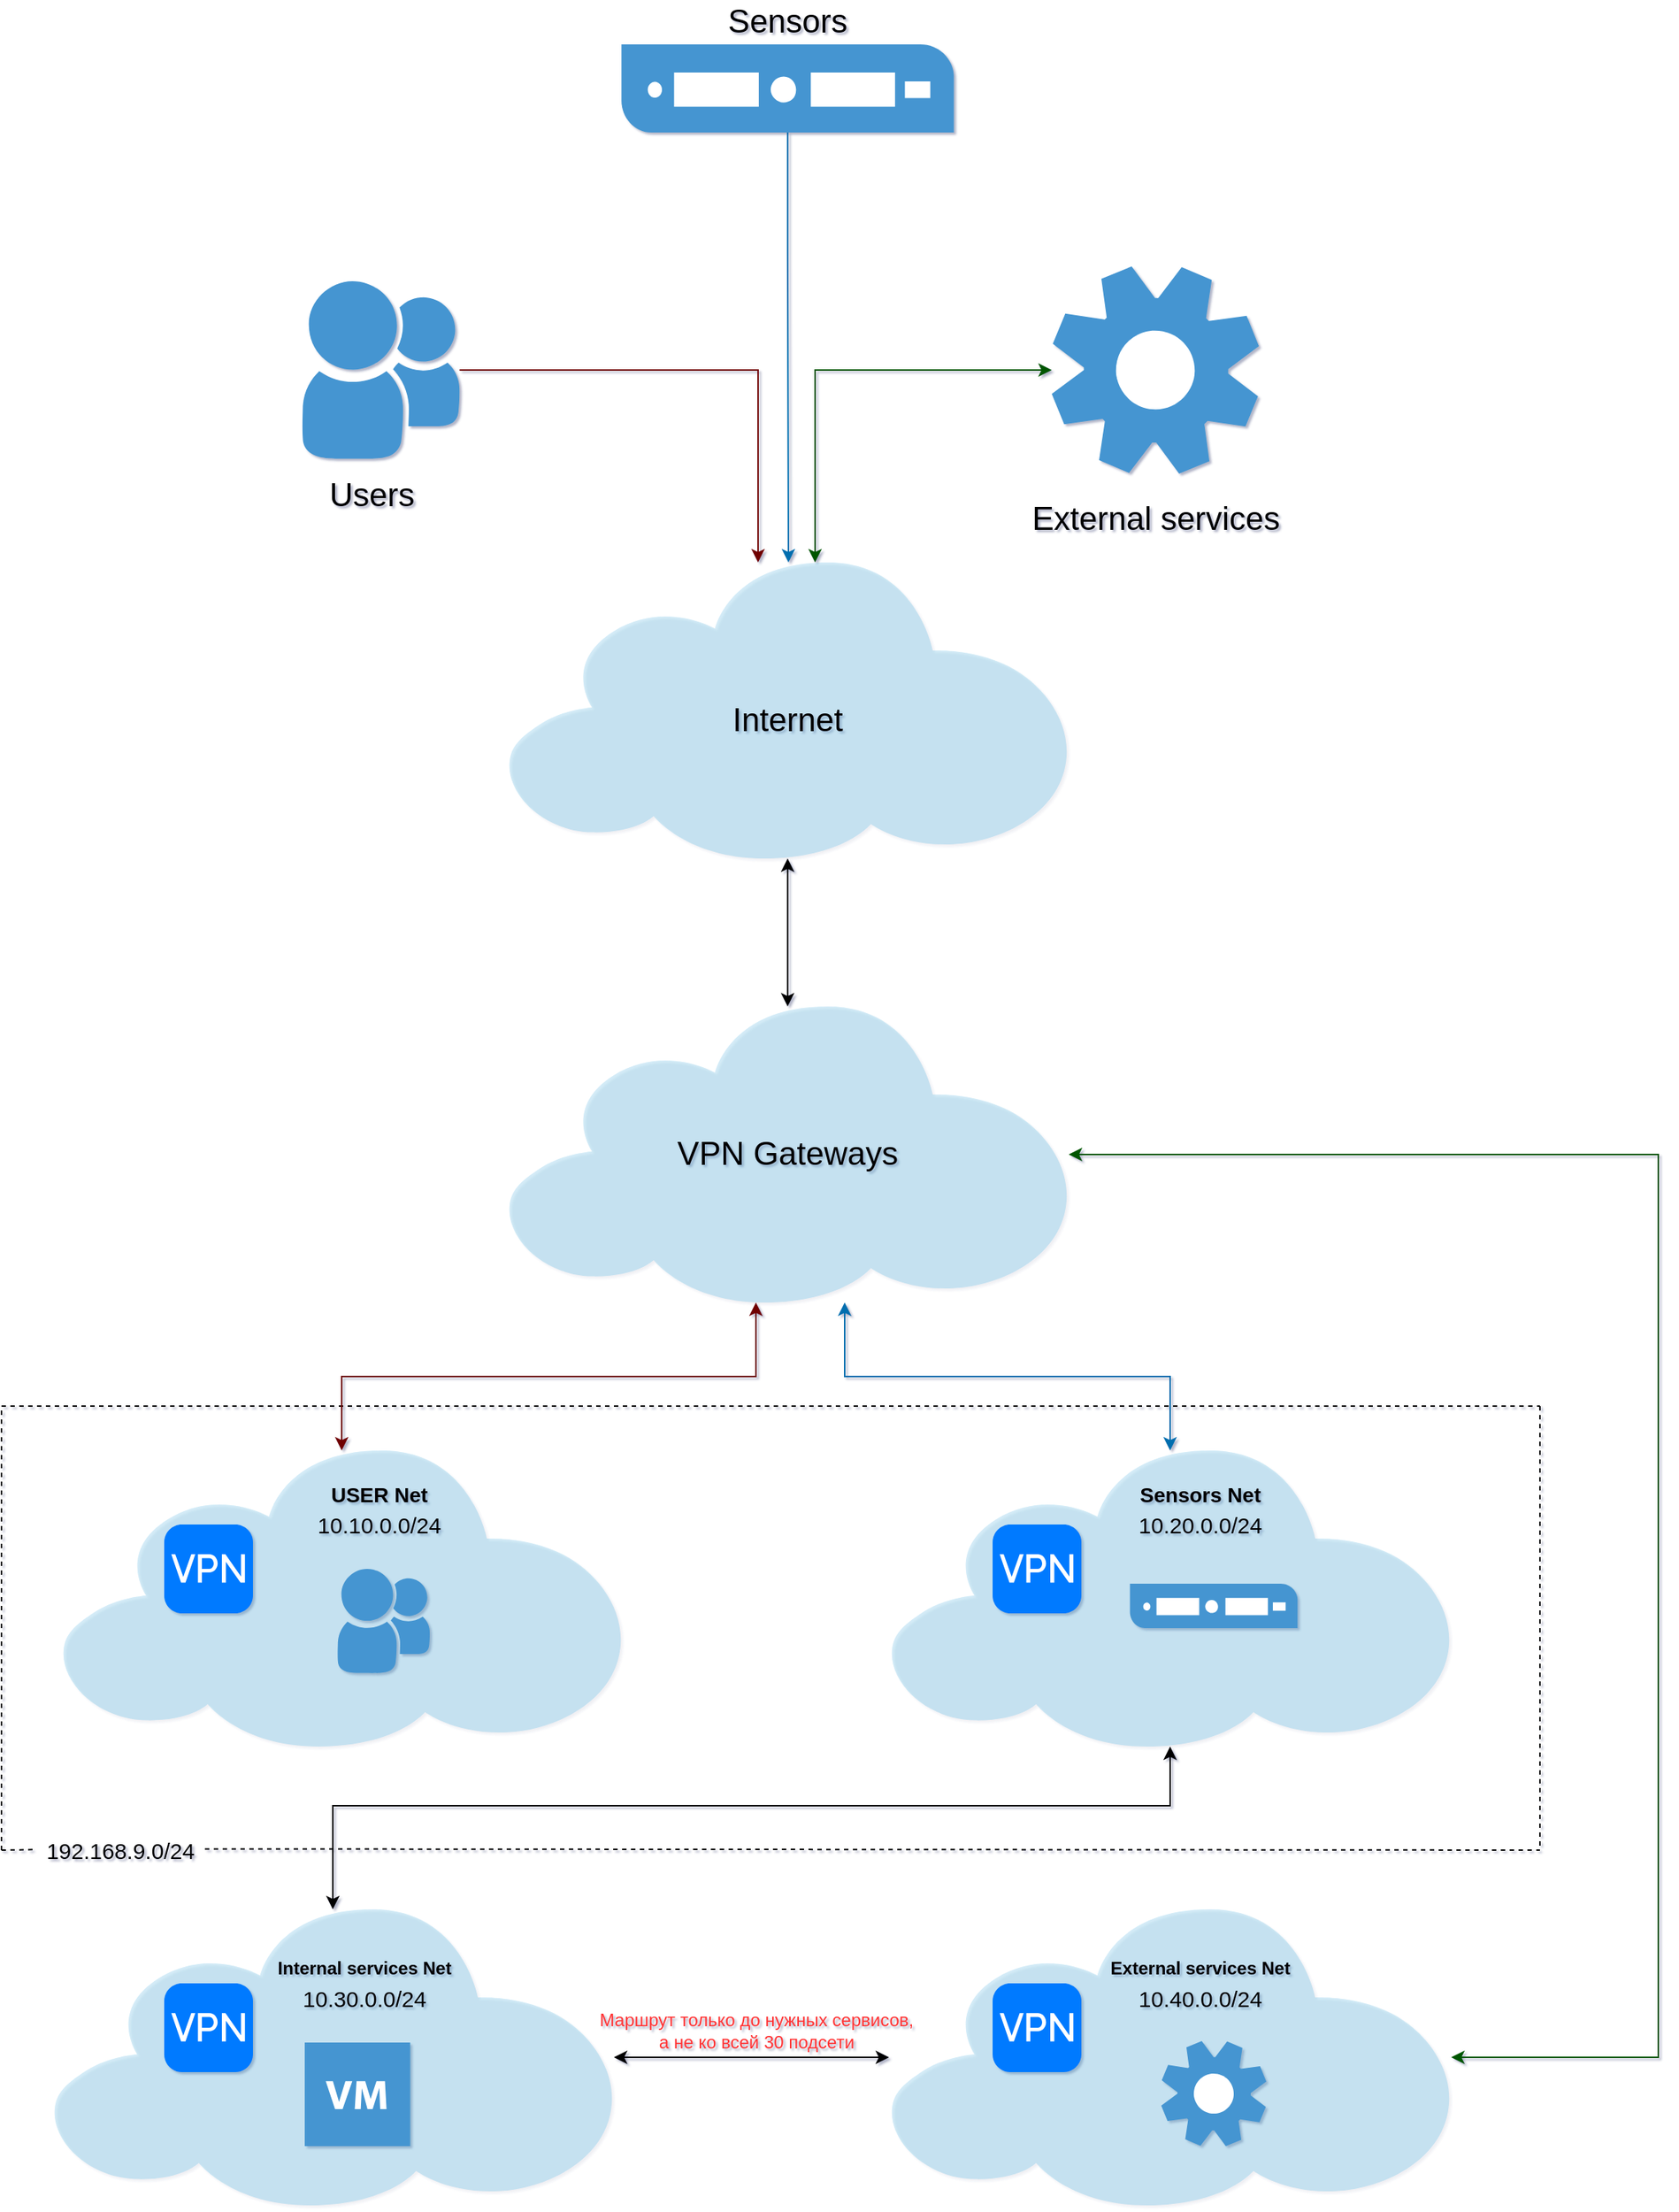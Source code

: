 <mxfile version="14.3.2" type="github">
  <diagram id="MDXJFjJfNh9OXjP4r4t9" name="Page-1">
    <mxGraphModel dx="2844" dy="2782" grid="0" gridSize="10" guides="1" tooltips="1" connect="1" arrows="1" fold="1" page="0" pageScale="1" pageWidth="827" pageHeight="1169" background="#FFFFFF" math="0" shadow="1">
      <root>
        <mxCell id="0" />
        <mxCell id="1" parent="0" />
        <mxCell id="HdkyvseI2gNJO4S1q-cR-1" value="" style="shadow=0;dashed=0;html=1;strokeColor=none;fillColor=#4495D1;labelPosition=center;verticalLabelPosition=bottom;verticalAlign=top;align=center;outlineConnect=0;shape=mxgraph.veeam.2d.cloud;" parent="1" vertex="1">
          <mxGeometry x="40" y="30" width="380" height="200" as="geometry" />
        </mxCell>
        <mxCell id="HdkyvseI2gNJO4S1q-cR-3" value="USER Net" style="text;html=1;align=center;verticalAlign=middle;resizable=0;points=[];autosize=1;strokeWidth=1;fontStyle=1;fontSize=14;" parent="1" vertex="1">
          <mxGeometry x="214.57" y="50" width="80" height="20" as="geometry" />
        </mxCell>
        <mxCell id="HdkyvseI2gNJO4S1q-cR-4" value="" style="shadow=0;dashed=0;html=1;strokeColor=none;fillColor=#4495D1;labelPosition=center;verticalLabelPosition=bottom;verticalAlign=top;align=center;outlineConnect=0;shape=mxgraph.veeam.2d.cloud;" parent="1" vertex="1">
          <mxGeometry x="600" y="30" width="380" height="200" as="geometry" />
        </mxCell>
        <mxCell id="HdkyvseI2gNJO4S1q-cR-5" value="" style="shadow=0;dashed=0;html=1;strokeColor=none;fillColor=#4495D1;labelPosition=center;verticalLabelPosition=bottom;verticalAlign=top;align=center;outlineConnect=0;shape=mxgraph.veeam.2d.cloud;" parent="1" vertex="1">
          <mxGeometry x="600" y="340" width="380" height="200" as="geometry" />
        </mxCell>
        <mxCell id="HdkyvseI2gNJO4S1q-cR-37" style="edgeStyle=orthogonalEdgeStyle;rounded=0;orthogonalLoop=1;jettySize=auto;html=1;strokeColor=#000000;startArrow=classic;startFill=1;" parent="1" source="HdkyvseI2gNJO4S1q-cR-6" target="HdkyvseI2gNJO4S1q-cR-4" edge="1">
          <mxGeometry relative="1" as="geometry">
            <Array as="points">
              <mxPoint x="224" y="270" />
              <mxPoint x="790" y="270" />
            </Array>
          </mxGeometry>
        </mxCell>
        <mxCell id="HdkyvseI2gNJO4S1q-cR-47" style="edgeStyle=orthogonalEdgeStyle;rounded=0;orthogonalLoop=1;jettySize=auto;html=1;startArrow=classic;startFill=1;strokeColor=#000000;fontSize=22;" parent="1" source="HdkyvseI2gNJO4S1q-cR-6" target="HdkyvseI2gNJO4S1q-cR-5" edge="1">
          <mxGeometry relative="1" as="geometry" />
        </mxCell>
        <mxCell id="HdkyvseI2gNJO4S1q-cR-6" value="" style="shadow=0;dashed=0;html=1;strokeColor=none;fillColor=#4495D1;labelPosition=center;verticalLabelPosition=bottom;verticalAlign=top;align=center;outlineConnect=0;shape=mxgraph.veeam.2d.cloud;" parent="1" vertex="1">
          <mxGeometry x="34" y="340" width="380" height="200" as="geometry" />
        </mxCell>
        <mxCell id="HdkyvseI2gNJO4S1q-cR-9" value="" style="html=1;strokeWidth=1;shadow=0;dashed=0;shape=mxgraph.ios7.misc.vpn;fillColor=#007AFF;strokeColor=none;buttonText=;strokeColor2=#222222;fontColor=#222222;fontSize=8;verticalLabelPosition=bottom;verticalAlign=top;align=center;" parent="1" vertex="1">
          <mxGeometry x="110" y="80" width="60" height="60" as="geometry" />
        </mxCell>
        <mxCell id="HdkyvseI2gNJO4S1q-cR-10" value="" style="html=1;strokeWidth=1;shadow=0;dashed=0;shape=mxgraph.ios7.misc.vpn;fillColor=#007AFF;strokeColor=none;buttonText=;strokeColor2=#222222;fontColor=#222222;fontSize=8;verticalLabelPosition=bottom;verticalAlign=top;align=center;" parent="1" vertex="1">
          <mxGeometry x="670" y="80" width="60" height="60" as="geometry" />
        </mxCell>
        <mxCell id="HdkyvseI2gNJO4S1q-cR-11" value="" style="html=1;strokeWidth=1;shadow=0;dashed=0;shape=mxgraph.ios7.misc.vpn;fillColor=#007AFF;strokeColor=none;buttonText=;strokeColor2=#222222;fontColor=#222222;fontSize=8;verticalLabelPosition=bottom;verticalAlign=top;align=center;" parent="1" vertex="1">
          <mxGeometry x="670" y="390" width="60" height="60" as="geometry" />
        </mxCell>
        <mxCell id="HdkyvseI2gNJO4S1q-cR-12" value="" style="html=1;strokeWidth=1;shadow=0;dashed=0;shape=mxgraph.ios7.misc.vpn;fillColor=#007AFF;strokeColor=none;buttonText=;strokeColor2=#222222;fontColor=#222222;fontSize=8;verticalLabelPosition=bottom;verticalAlign=top;align=center;" parent="1" vertex="1">
          <mxGeometry x="110" y="390" width="60" height="60" as="geometry" />
        </mxCell>
        <mxCell id="HdkyvseI2gNJO4S1q-cR-14" value="" style="shadow=0;dashed=0;html=1;strokeColor=none;fillColor=#4495D1;labelPosition=center;verticalLabelPosition=bottom;verticalAlign=top;align=center;outlineConnect=0;shape=mxgraph.veeam.2d.group;" parent="1" vertex="1">
          <mxGeometry x="227.1" y="110" width="62.47" height="70.4" as="geometry" />
        </mxCell>
        <mxCell id="HdkyvseI2gNJO4S1q-cR-15" value="" style="shadow=0;dashed=0;html=1;strokeColor=none;fillColor=#4495D1;labelPosition=center;verticalLabelPosition=bottom;verticalAlign=top;align=center;outlineConnect=0;shape=mxgraph.veeam.2d.virtual_machine;" parent="1" vertex="1">
          <mxGeometry x="205" y="430" width="71.27" height="70" as="geometry" />
        </mxCell>
        <mxCell id="HdkyvseI2gNJO4S1q-cR-16" value="10.10.0.0/24" style="text;html=1;align=center;verticalAlign=middle;resizable=0;points=[];autosize=1;fontSize=15;" parent="1" vertex="1">
          <mxGeometry x="204.57" y="70" width="100" height="20" as="geometry" />
        </mxCell>
        <mxCell id="HdkyvseI2gNJO4S1q-cR-17" value="Sensors Net" style="text;html=1;align=center;verticalAlign=middle;resizable=0;points=[];autosize=1;fontStyle=1;fontSize=14;" parent="1" vertex="1">
          <mxGeometry x="760.0" y="50" width="100" height="20" as="geometry" />
        </mxCell>
        <mxCell id="HdkyvseI2gNJO4S1q-cR-18" value="10.20.0.0/24" style="text;html=1;align=center;verticalAlign=middle;resizable=0;points=[];autosize=1;fontSize=15;" parent="1" vertex="1">
          <mxGeometry x="760" y="70" width="100" height="20" as="geometry" />
        </mxCell>
        <mxCell id="HdkyvseI2gNJO4S1q-cR-19" value="External services Net" style="text;html=1;align=center;verticalAlign=middle;resizable=0;points=[];autosize=1;fontStyle=1;fontSize=12;" parent="1" vertex="1">
          <mxGeometry x="740.0" y="370" width="140" height="20" as="geometry" />
        </mxCell>
        <mxCell id="HdkyvseI2gNJO4S1q-cR-20" value="10.40.0.0/24" style="text;html=1;align=center;verticalAlign=middle;resizable=0;points=[];autosize=1;fontSize=15;" parent="1" vertex="1">
          <mxGeometry x="760" y="390" width="100" height="20" as="geometry" />
        </mxCell>
        <mxCell id="HdkyvseI2gNJO4S1q-cR-21" value="Internal services Net" style="text;html=1;align=center;verticalAlign=middle;resizable=0;points=[];autosize=1;fontStyle=1" parent="1" vertex="1">
          <mxGeometry x="180.0" y="370" width="130" height="20" as="geometry" />
        </mxCell>
        <mxCell id="HdkyvseI2gNJO4S1q-cR-22" value="10.30.0.0/24" style="text;html=1;align=center;verticalAlign=middle;resizable=0;points=[];autosize=1;fontSize=15;" parent="1" vertex="1">
          <mxGeometry x="195" y="390" width="100" height="20" as="geometry" />
        </mxCell>
        <mxCell id="HdkyvseI2gNJO4S1q-cR-23" value="" style="endArrow=none;dashed=1;html=1;" parent="1" edge="1">
          <mxGeometry width="50" height="50" relative="1" as="geometry">
            <mxPoint as="sourcePoint" />
            <mxPoint x="1040" as="targetPoint" />
          </mxGeometry>
        </mxCell>
        <mxCell id="HdkyvseI2gNJO4S1q-cR-24" value="" style="endArrow=none;dashed=1;html=1;" parent="1" edge="1">
          <mxGeometry width="50" height="50" relative="1" as="geometry">
            <mxPoint x="1040" as="sourcePoint" />
            <mxPoint x="1040" y="300" as="targetPoint" />
          </mxGeometry>
        </mxCell>
        <mxCell id="HdkyvseI2gNJO4S1q-cR-25" value="" style="endArrow=none;dashed=1;html=1;exitX=1.023;exitY=0.46;exitDx=0;exitDy=0;exitPerimeter=0;" parent="1" source="HdkyvseI2gNJO4S1q-cR-30" edge="1">
          <mxGeometry width="50" height="50" relative="1" as="geometry">
            <mxPoint x="520" y="300" as="sourcePoint" />
            <mxPoint x="1040" y="300" as="targetPoint" />
          </mxGeometry>
        </mxCell>
        <mxCell id="HdkyvseI2gNJO4S1q-cR-28" value="" style="endArrow=none;dashed=1;html=1;" parent="1" edge="1">
          <mxGeometry width="50" height="50" relative="1" as="geometry">
            <mxPoint y="300" as="sourcePoint" />
            <mxPoint as="targetPoint" />
          </mxGeometry>
        </mxCell>
        <mxCell id="HdkyvseI2gNJO4S1q-cR-30" value="192.168.9.0/24" style="text;html=1;align=center;verticalAlign=middle;resizable=0;points=[];autosize=1;fontSize=15;" parent="1" vertex="1">
          <mxGeometry x="25" y="290" width="110" height="20" as="geometry" />
        </mxCell>
        <mxCell id="HdkyvseI2gNJO4S1q-cR-32" value="" style="endArrow=none;dashed=1;html=1;entryX=-0.025;entryY=0.483;entryDx=0;entryDy=0;entryPerimeter=0;" parent="1" target="HdkyvseI2gNJO4S1q-cR-30" edge="1">
          <mxGeometry width="50" height="50" relative="1" as="geometry">
            <mxPoint y="300" as="sourcePoint" />
            <mxPoint x="430" y="300" as="targetPoint" />
          </mxGeometry>
        </mxCell>
        <mxCell id="HdkyvseI2gNJO4S1q-cR-35" value="" style="shadow=0;dashed=0;html=1;strokeColor=none;fillColor=#4495D1;labelPosition=center;verticalLabelPosition=bottom;verticalAlign=top;align=center;outlineConnect=0;shape=mxgraph.veeam.2d.service;" parent="1" vertex="1">
          <mxGeometry x="784" y="429" width="71" height="71" as="geometry" />
        </mxCell>
        <mxCell id="HdkyvseI2gNJO4S1q-cR-38" value="" style="shadow=0;dashed=0;html=1;strokeColor=none;fillColor=#4495D1;labelPosition=center;verticalLabelPosition=bottom;verticalAlign=top;align=center;outlineConnect=0;shape=mxgraph.veeam.2d.cloud;" parent="1" vertex="1">
          <mxGeometry x="341.45" y="-570" width="380" height="200" as="geometry" />
        </mxCell>
        <mxCell id="HdkyvseI2gNJO4S1q-cR-39" value="&lt;div style=&quot;font-size: 22px;&quot;&gt;Internet&lt;/div&gt;&lt;div style=&quot;font-size: 22px;&quot;&gt;&lt;br style=&quot;font-size: 22px;&quot;&gt;&lt;/div&gt;" style="text;html=1;align=center;verticalAlign=middle;resizable=0;points=[];autosize=1;fontSize=22;" parent="1" vertex="1">
          <mxGeometry x="486.45" y="-480" width="90" height="60" as="geometry" />
        </mxCell>
        <mxCell id="HdkyvseI2gNJO4S1q-cR-42" style="edgeStyle=orthogonalEdgeStyle;rounded=0;orthogonalLoop=1;jettySize=auto;html=1;strokeColor=#6F0000;fontSize=22;fillColor=#a20025;" parent="1" source="HdkyvseI2gNJO4S1q-cR-40" target="HdkyvseI2gNJO4S1q-cR-38" edge="1">
          <mxGeometry relative="1" as="geometry">
            <Array as="points">
              <mxPoint x="511.45" y="-700" />
            </Array>
          </mxGeometry>
        </mxCell>
        <mxCell id="HdkyvseI2gNJO4S1q-cR-40" value="" style="shadow=0;dashed=0;html=1;strokeColor=none;fillColor=#4495D1;labelPosition=center;verticalLabelPosition=bottom;verticalAlign=top;align=center;outlineConnect=0;shape=mxgraph.veeam.2d.group;" parent="1" vertex="1">
          <mxGeometry x="203.2" y="-760" width="106.49" height="120" as="geometry" />
        </mxCell>
        <mxCell id="HdkyvseI2gNJO4S1q-cR-43" style="edgeStyle=orthogonalEdgeStyle;rounded=0;orthogonalLoop=1;jettySize=auto;html=1;strokeColor=#006EAF;fontSize=22;fillColor=#1ba1e2;" parent="1" source="HdkyvseI2gNJO4S1q-cR-41" target="HdkyvseI2gNJO4S1q-cR-38" edge="1">
          <mxGeometry relative="1" as="geometry">
            <Array as="points">
              <mxPoint x="532" y="-780" />
              <mxPoint x="532" y="-780" />
            </Array>
          </mxGeometry>
        </mxCell>
        <mxCell id="HdkyvseI2gNJO4S1q-cR-41" value="" style="pointerEvents=1;shadow=0;dashed=0;html=1;strokeColor=none;fillColor=#4495D1;labelPosition=center;verticalLabelPosition=bottom;verticalAlign=top;align=center;outlineConnect=0;shape=mxgraph.veeam.server;fontSize=22;" parent="1" vertex="1">
          <mxGeometry x="419.1" y="-920" width="224.7" height="59.5" as="geometry" />
        </mxCell>
        <mxCell id="HdkyvseI2gNJO4S1q-cR-45" style="edgeStyle=orthogonalEdgeStyle;rounded=0;orthogonalLoop=1;jettySize=auto;html=1;strokeColor=#000000;fontSize=22;startArrow=classic;startFill=1;" parent="1" source="HdkyvseI2gNJO4S1q-cR-44" target="HdkyvseI2gNJO4S1q-cR-38" edge="1">
          <mxGeometry relative="1" as="geometry" />
        </mxCell>
        <mxCell id="HdkyvseI2gNJO4S1q-cR-48" style="edgeStyle=orthogonalEdgeStyle;rounded=0;orthogonalLoop=1;jettySize=auto;html=1;startArrow=classic;startFill=1;strokeColor=#6F0000;fontSize=22;fillColor=#a20025;" parent="1" source="HdkyvseI2gNJO4S1q-cR-44" target="HdkyvseI2gNJO4S1q-cR-1" edge="1">
          <mxGeometry relative="1" as="geometry">
            <Array as="points">
              <mxPoint x="510" y="-20" />
              <mxPoint x="230" y="-20" />
            </Array>
          </mxGeometry>
        </mxCell>
        <mxCell id="HdkyvseI2gNJO4S1q-cR-49" style="edgeStyle=orthogonalEdgeStyle;rounded=0;orthogonalLoop=1;jettySize=auto;html=1;startArrow=classic;startFill=1;strokeColor=#006EAF;fontSize=22;fillColor=#1ba1e2;" parent="1" source="HdkyvseI2gNJO4S1q-cR-44" target="HdkyvseI2gNJO4S1q-cR-4" edge="1">
          <mxGeometry relative="1" as="geometry">
            <Array as="points">
              <mxPoint x="570" y="-20" />
              <mxPoint x="790" y="-20" />
            </Array>
          </mxGeometry>
        </mxCell>
        <mxCell id="HdkyvseI2gNJO4S1q-cR-55" style="edgeStyle=orthogonalEdgeStyle;rounded=0;orthogonalLoop=1;jettySize=auto;html=1;startArrow=classic;startFill=1;strokeColor=#005700;fontSize=22;fillColor=#008a00;" parent="1" source="HdkyvseI2gNJO4S1q-cR-44" target="HdkyvseI2gNJO4S1q-cR-5" edge="1">
          <mxGeometry relative="1" as="geometry">
            <Array as="points">
              <mxPoint x="1120" y="-170" />
              <mxPoint x="1120" y="440" />
            </Array>
          </mxGeometry>
        </mxCell>
        <mxCell id="HdkyvseI2gNJO4S1q-cR-44" value="" style="shadow=0;dashed=0;html=1;strokeColor=none;fillColor=#4495D1;labelPosition=center;verticalLabelPosition=bottom;verticalAlign=top;align=center;outlineConnect=0;shape=mxgraph.veeam.2d.cloud;" parent="1" vertex="1">
          <mxGeometry x="341.45" y="-270" width="380" height="200" as="geometry" />
        </mxCell>
        <mxCell id="HdkyvseI2gNJO4S1q-cR-46" value="VPN Gateways" style="text;html=1;align=center;verticalAlign=middle;resizable=0;points=[];autosize=1;fontSize=22;" parent="1" vertex="1">
          <mxGeometry x="451.45" y="-185" width="160" height="30" as="geometry" />
        </mxCell>
        <mxCell id="HdkyvseI2gNJO4S1q-cR-50" value="Users" style="text;html=1;align=center;verticalAlign=middle;resizable=0;points=[];autosize=1;fontSize=22;" parent="1" vertex="1">
          <mxGeometry x="214.57" y="-630" width="70" height="30" as="geometry" />
        </mxCell>
        <mxCell id="HdkyvseI2gNJO4S1q-cR-51" value="Sensors" style="text;html=1;align=center;verticalAlign=middle;resizable=0;points=[];autosize=1;fontSize=22;" parent="1" vertex="1">
          <mxGeometry x="481.45" y="-950" width="100" height="30" as="geometry" />
        </mxCell>
        <mxCell id="HdkyvseI2gNJO4S1q-cR-52" value="" style="pointerEvents=1;shadow=0;dashed=0;html=1;strokeColor=none;fillColor=#4495D1;labelPosition=center;verticalLabelPosition=bottom;verticalAlign=top;align=center;outlineConnect=0;shape=mxgraph.veeam.server;fontSize=22;" parent="1" vertex="1">
          <mxGeometry x="762.85" y="120" width="113.29" height="30" as="geometry" />
        </mxCell>
        <mxCell id="HdkyvseI2gNJO4S1q-cR-54" style="edgeStyle=orthogonalEdgeStyle;rounded=0;orthogonalLoop=1;jettySize=auto;html=1;startArrow=classic;startFill=1;strokeColor=#005700;fontSize=22;fillColor=#008a00;" parent="1" source="HdkyvseI2gNJO4S1q-cR-53" target="HdkyvseI2gNJO4S1q-cR-38" edge="1">
          <mxGeometry relative="1" as="geometry">
            <Array as="points">
              <mxPoint x="550" y="-700" />
            </Array>
          </mxGeometry>
        </mxCell>
        <mxCell id="HdkyvseI2gNJO4S1q-cR-53" value="" style="shadow=0;dashed=0;html=1;strokeColor=none;fillColor=#4495D1;labelPosition=center;verticalLabelPosition=bottom;verticalAlign=top;align=center;outlineConnect=0;shape=mxgraph.veeam.2d.service;" parent="1" vertex="1">
          <mxGeometry x="710" y="-770" width="140" height="140" as="geometry" />
        </mxCell>
        <mxCell id="HdkyvseI2gNJO4S1q-cR-56" value="External services" style="text;html=1;align=center;verticalAlign=middle;resizable=0;points=[];autosize=1;fontSize=22;" parent="1" vertex="1">
          <mxGeometry x="690" y="-614.5" width="180" height="30" as="geometry" />
        </mxCell>
        <mxCell id="aBs4PDxY5lOeT9mWl6iJ-1" value="Маршрут только до нужных сервисов,&lt;br&gt;а не ко всей 30 подсети" style="text;html=1;align=center;verticalAlign=middle;resizable=0;points=[];autosize=1;fontColor=#FF3333;" vertex="1" parent="1">
          <mxGeometry x="399" y="406" width="221" height="32" as="geometry" />
        </mxCell>
      </root>
    </mxGraphModel>
  </diagram>
</mxfile>
